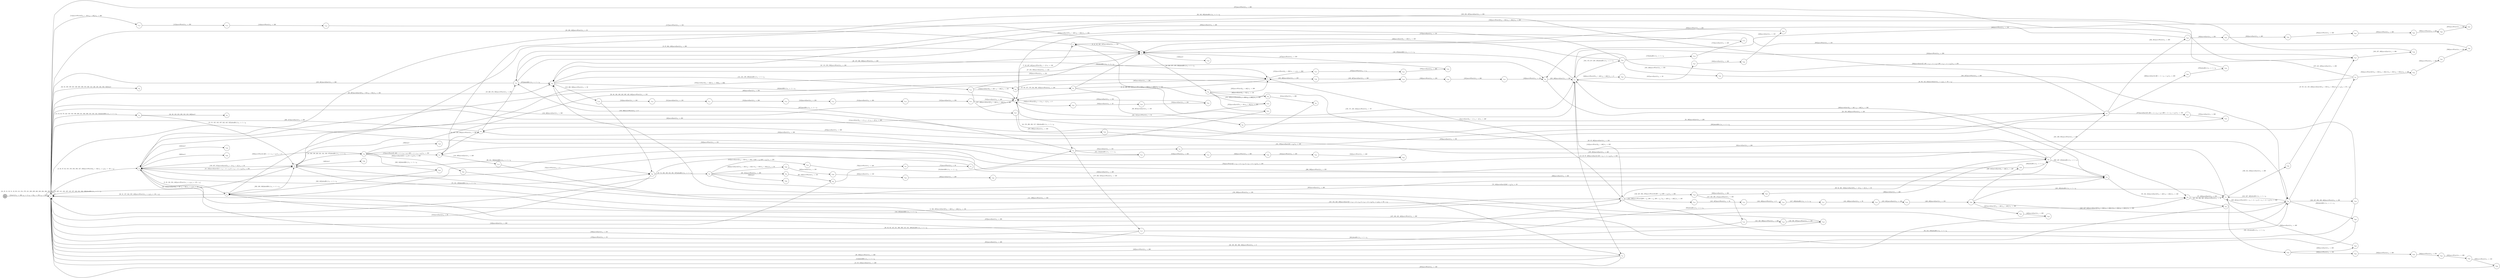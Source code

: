 digraph EFSM{
  graph [rankdir="LR", fontname="Latin Modern Math"];
  node [color="black", fillcolor="white", shape="circle", style="filled", fontname="Latin Modern Math"];
  edge [fontname="Latin Modern Math"];

  s0[fillcolor="gray", label=<s<sub>0</sub>>];
  s1[label=<s<sub>1</sub>>];
  s2[label=<s<sub>2</sub>>];
  s3[label=<s<sub>3</sub>>];
  s4[label=<s<sub>4</sub>>];
  s5[label=<s<sub>5</sub>>];
  s6[label=<s<sub>6</sub>>];
  s7[label=<s<sub>7</sub>>];
  s8[label=<s<sub>8</sub>>];
  s9[label=<s<sub>9</sub>>];
  s11[label=<s<sub>11</sub>>];
  s12[label=<s<sub>12</sub>>];
  s14[label=<s<sub>14</sub>>];
  s16[label=<s<sub>16</sub>>];
  s17[label=<s<sub>17</sub>>];
  s18[label=<s<sub>18</sub>>];
  s19[label=<s<sub>19</sub>>];
  s26[label=<s<sub>26</sub>>];
  s27[label=<s<sub>27</sub>>];
  s28[label=<s<sub>28</sub>>];
  s29[label=<s<sub>29</sub>>];
  s32[label=<s<sub>32</sub>>];
  s39[label=<s<sub>39</sub>>];
  s44[label=<s<sub>44</sub>>];
  s45[label=<s<sub>45</sub>>];
  s46[label=<s<sub>46</sub>>];
  s47[label=<s<sub>47</sub>>];
  s56[label=<s<sub>56</sub>>];
  s57[label=<s<sub>57</sub>>];
  s59[label=<s<sub>59</sub>>];
  s60[label=<s<sub>60</sub>>];
  s61[label=<s<sub>61</sub>>];
  s64[label=<s<sub>64</sub>>];
  s66[label=<s<sub>66</sub>>];
  s67[label=<s<sub>67</sub>>];
  s68[label=<s<sub>68</sub>>];
  s69[label=<s<sub>69</sub>>];
  s70[label=<s<sub>70</sub>>];
  s71[label=<s<sub>71</sub>>];
  s75[label=<s<sub>75</sub>>];
  s77[label=<s<sub>77</sub>>];
  s90[label=<s<sub>90</sub>>];
  s91[label=<s<sub>91</sub>>];
  s106[label=<s<sub>106</sub>>];
  s107[label=<s<sub>107</sub>>];
  s108[label=<s<sub>108</sub>>];
  s110[label=<s<sub>110</sub>>];
  s114[label=<s<sub>114</sub>>];
  s115[label=<s<sub>115</sub>>];
  s116[label=<s<sub>116</sub>>];
  s119[label=<s<sub>119</sub>>];
  s126[label=<s<sub>126</sub>>];
  s140[label=<s<sub>140</sub>>];
  s146[label=<s<sub>146</sub>>];
  s147[label=<s<sub>147</sub>>];
  s148[label=<s<sub>148</sub>>];
  s149[label=<s<sub>149</sub>>];
  s151[label=<s<sub>151</sub>>];
  s163[label=<s<sub>163</sub>>];
  s164[label=<s<sub>164</sub>>];
  s165[label=<s<sub>165</sub>>];
  s173[label=<s<sub>173</sub>>];
  s174[label=<s<sub>174</sub>>];
  s177[label=<s<sub>177</sub>>];
  s188[label=<s<sub>188</sub>>];
  s189[label=<s<sub>189</sub>>];
  s190[label=<s<sub>190</sub>>];
  s191[label=<s<sub>191</sub>>];
  s199[label=<s<sub>199</sub>>];
  s200[label=<s<sub>200</sub>>];
  s204[label=<s<sub>204</sub>>];
  s228[label=<s<sub>228</sub>>];
  s229[label=<s<sub>229</sub>>];
  s232[label=<s<sub>232</sub>>];
  s246[label=<s<sub>246</sub>>];
  s247[label=<s<sub>247</sub>>];
  s248[label=<s<sub>248</sub>>];
  s249[label=<s<sub>249</sub>>];
  s272[label=<s<sub>272</sub>>];
  s277[label=<s<sub>277</sub>>];
  s278[label=<s<sub>278</sub>>];
  s282[label=<s<sub>282</sub>>];
  s283[label=<s<sub>283</sub>>];
  s284[label=<s<sub>284</sub>>];
  s285[label=<s<sub>285</sub>>];
  s286[label=<s<sub>286</sub>>];
  s287[label=<s<sub>287</sub>>];
  s313[label=<s<sub>313</sub>>];
  s315[label=<s<sub>315</sub>>];
  s322[label=<s<sub>322</sub>>];
  s326[label=<s<sub>326</sub>>];
  s328[label=<s<sub>328</sub>>];
  s329[label=<s<sub>329</sub>>];
  s332[label=<s<sub>332</sub>>];
  s333[label=<s<sub>333</sub>>];
  s334[label=<s<sub>334</sub>>];
  s335[label=<s<sub>335</sub>>];
  s336[label=<s<sub>336</sub>>];
  s369[label=<s<sub>369</sub>>];
  s370[label=<s<sub>370</sub>>];
  s377[label=<s<sub>377</sub>>];
  s378[label=<s<sub>378</sub>>];
  s389[label=<s<sub>389</sub>>];
  s402[label=<s<sub>402</sub>>];
  s403[label=<s<sub>403</sub>>];
  s404[label=<s<sub>404</sub>>];
  s405[label=<s<sub>405</sub>>];
  s414[label=<s<sub>414</sub>>];
  s415[label=<s<sub>415</sub>>];
  s416[label=<s<sub>416</sub>>];
  s417[label=<s<sub>417</sub>>];
  s418[label=<s<sub>418</sub>>];
  s419[label=<s<sub>419</sub>>];
  s421[label=<s<sub>421</sub>>];
  s422[label=<s<sub>422</sub>>];
  s446[label=<s<sub>446</sub>>];
  s474[label=<s<sub>474</sub>>];
  s475[label=<s<sub>475</sub>>];
  s476[label=<s<sub>476</sub>>];
  s479[label=<s<sub>479</sub>>];
  s504[label=<s<sub>504</sub>>];
  s505[label=<s<sub>505</sub>>];
  s506[label=<s<sub>506</sub>>];
  s510[label=<s<sub>510</sub>>];
  s511[label=<s<sub>511</sub>>];
  s512[label=<s<sub>512</sub>>];
  s513[label=<s<sub>513</sub>>];
  s514[label=<s<sub>514</sub>>];
  s515[label=<s<sub>515</sub>>];
  s519[label=<s<sub>519</sub>>];
  s520[label=<s<sub>520</sub>>];
  s521[label=<s<sub>521</sub>>];
  s522[label=<s<sub>522</sub>>];
  s528[label=<s<sub>528</sub>>];
  s532[label=<s<sub>532</sub>>];
  s533[label=<s<sub>533</sub>>];
  s534[label=<s<sub>534</sub>>];

  s0->s1[label=<<i> [1]start:2/o<sub>1</sub> := 200, o<sub>2</sub> := 3, o<sub>3</sub> := 0&#91;r<sub>3</sub> := 150, r<sub>2</sub> := 250&#93;</i>>];
  s4->s5[label=<<i> [5]moveEast:0&#91;r<sub>3</sub> &gt; -2, r<sub>3</sub> &gt; -2&#93;/o<sub>1</sub> := 200</i>>];
  s9->s2[label=<<i> [10, 128]moveEast:0&#91;!(2 &times; r<sub>3</sub> &gt; -4 + r<sub>2</sub>&or;2 &times; r<sub>3</sub> &gt; -4 + r<sub>2</sub>)&#93;/o<sub>1</sub> := 250</i>>];
  s2->s11[label=<<i> [11]moveEast:0&#91;r<sub>3</sub> &gt; -2, r<sub>3</sub> &gt; -2, r<sub>3</sub> &gt; -2&#93;/o<sub>1</sub> := 300</i>>];
  s16->s17[label=<<i> [17]moveWest:0&#91;!(-406 &gt; -1 &times; r<sub>2</sub> + r<sub>3</sub>&or;-406 &gt; -1 &times; r<sub>2</sub> + r<sub>3</sub>)&#93;/o<sub>1</sub> := 350</i>>];
  s1->s26[label=<<i> [26, 267]moveEast:0&#91;!(r<sub>3</sub> &gt; 50&or;r<sub>3</sub> &gt; 50)&#93;/o<sub>1</sub> := 100</i>>];
  s26->s6[label=<<i> [43]shieldHit:1/o<sub>1</sub> := -1 + i<sub>0</sub></i>>];
  s44->s45[label=<<i> [45]moveEast:0/o<sub>1</sub> := 150</i>>];
  s45->s46[label=<<i> [46]moveEast:0/o<sub>1</sub> := 200</i>>];
  s12->s1[label=<<i> [13, 50, 410]moveEast:0/o<sub>1</sub> := 400</i>>];
  s57->s8[label=<<i> [58]shieldHit:1/o<sub>1</sub> := -1 + i<sub>0</sub></i>>];
  s59->s60[label=<<i> [60]moveEast:0&#91;r<sub>3</sub> &gt; 50&#93;/o<sub>1</sub> := 150</i>>];
  s60->s61[label=<<i> [61]moveEast:0/o<sub>1</sub> := 200</i>>];
  s61->s1[label=<<i> [62]moveEast:0/o<sub>1</sub> := 250</i>>];
  s1->s9[label=<<i> [65, 124]moveEast:0&#91;r<sub>3</sub> &gt; 50, r<sub>3</sub> &gt; 50&#93;/o<sub>1</sub> := r<sub>2</sub>&#91;r<sub>2</sub> := 50 + r<sub>2</sub>&#93;</i>>];
  s67->s68[label=<<i> [68, 131]moveWest:0/o<sub>1</sub> := 200</i>>];
  s68->s69[label=<<i> [69, 132]moveWest:0/o<sub>1</sub> := 150</i>>];
  s69->s70[label=<<i> [70]moveWest:0/o<sub>1</sub> := 100</i>>];
  s70->s71[label=<<i> [71]moveWest:0/o<sub>1</sub> := 50</i>>];
  s71->s2[label=<<i> [72]moveWest:0/o<sub>1</sub> := 0</i>>];
  s2->s66[label=<<i> [73, 101, 129]shieldHit:1/o<sub>1</sub> := -1 + i<sub>0</sub></i>>];
  s67->s75[label=<<i> [75, 103]moveEast:0&#91;349 &gt; r<sub>2</sub>&#93;/o<sub>1</sub> := 50</i>>];
  s28->s77[label=<<i> [77, 105]moveEast:0/o<sub>1</sub> := 150</i>>];
  s77->s1[label=<<i> [78]moveWest:0&#91;2 &times; r<sub>3</sub> &gt; -4 + r<sub>2</sub>, 2 &times; r<sub>3</sub> &gt; -4 + r<sub>2</sub>&#93;/o<sub>1</sub> := 100</i>>];
  s39->s7[label=<<i> [40, 85, 362]moveEast:0/o<sub>1</sub> := 100</i>>];
  s57->s90[label=<<i> [90, 367]moveEast:0/o<sub>1</sub> := 150</i>>];
  s90->s91[label=<<i> [91, 368]moveEast:0/o<sub>1</sub> := 200</i>>];
  s4->s46[label=<<i> [94, 212, 459]alienHit:1/o<sub>1</sub> := 1 + i<sub>0</sub></i>>];
  s46->s47[label=<<i> [47, 95, 141, 185, 223]moveEast:0&#91;!(r<sub>2</sub> &gt; 352&or;r<sub>2</sub> &gt; 352)&#93;/o<sub>1</sub> := r<sub>2</sub>&#91;r<sub>2</sub> := 50 + r<sub>2</sub>&#93;</i>>];
  s11->s12[label=<<i> [12, 49, 97, 409]moveEast:0&#91;-198 &gt; r<sub>3</sub> + -1 &times; r<sub>2</sub>&#93;/o<sub>1</sub> := 350</i>>];
  s12->s1[label=<<i> [98, 500]moveWest:0/o<sub>1</sub> := 300</i>>];
  s17->s110[label=<<i> [110, 498]moveEast:0/o<sub>1</sub> := 400</i>>];
  s110->s12[label=<<i> [111, 499]moveWest:0/o<sub>1</sub> := 350</i>>];
  s12->s1[label=<<i> [112]shieldHit:1/o<sub>1</sub> := -1 + i<sub>0</sub></i>>];
  s1->s114[label=<<i> [114]moveWest:0&#91;!(r<sub>3</sub> &gt; -50&or;r<sub>3</sub> &gt; -50)&#93;/o<sub>1</sub> := 300</i>>];
  s114->s115[label=<<i> [115]moveWest:0/o<sub>1</sub> := 250</i>>];
  s115->s116[label=<<i> [116]moveWest:0/o<sub>1</sub> := 200</i>>];
  s116->s8[label=<<i> [117]moveWest:0/o<sub>1</sub> := 150</i>>];
  s119->s66[label=<<i> [120, 400]moveWest:0/o<sub>1</sub> := 0</i>>];
  s66->s1[label=<<i> [121]moveEast:0/o<sub>1</sub> := 50</i>>];
  s69->s1[label=<<i> [133]moveEast:0/o<sub>1</sub> := 200</i>>];
  s57->s11[label=<<i> [138, 171, 245, 434]moveWest:0/o<sub>1</sub> := 50</i>>];
  s8->s140[label=<<i> [140]lose:0</i>>];
  s11->s4[label=<<i> [143]moveWest:0&#91;r<sub>2</sub> &gt; 446&#93;/o<sub>1</sub> := 350</i>>];
  s4->s2[label=<<i> [144, 325]shieldHit:1/o<sub>1</sub> := -1 + i<sub>0</sub></i>>];
  s149->s26[label=<<i> [150, 398]moveWest:0/o<sub>1</sub> := 100</i>>];
  s151->s6[label=<<i> [152]moveEast:0&#91;r<sub>2</sub> &gt; 446, r<sub>2</sub> &gt; 446&#93;/o<sub>1</sub> := 150</i>>];
  s6->s1[label=<<i> [153, 308]moveEast:0/o<sub>1</sub> := 200</i>>];
  s1->s2[label=<<i> [2, 34, 37, 82, 155, 158, 353, 356, 447, 450]moveWest:0&#91;r<sub>3</sub> &gt; -50&#93;/o<sub>1</sub> := r<sub>3</sub>&#91;r<sub>3</sub> := -50 + r<sub>3</sub>&#93;</i>>];
  s16->s91[label=<<i> [161, 376]moveEast:0&#91;0 &gt; r<sub>3</sub>&#93;/o<sub>1</sub> := 100</i>>];
  s91->s2[label=<<i> [92, 162, 392]alienHit:1/o<sub>1</sub> := 1 + i<sub>0</sub></i>>];
  s2->s163[label=<<i> [163]win:0</i>>];
  s164->s165[label=<<i> [165, 226]moveWest:0/o<sub>1</sub> := 350</i>>];
  s165->s46[label=<<i> [166, 227]moveWest:0/o<sub>1</sub> := 300</i>>];
  s46->s126[label=<<i> [126, 167, 294, 430, 462]moveWest:0/o<sub>1</sub> := 250</i>>];
  s126->s9[label=<<i> [127, 168, 431, 463]moveWest:0/o<sub>1</sub> := 200</i>>];
  s164->s173[label=<<i> [173]alienHit:1/o<sub>1</sub> := 1 + i<sub>0</sub></i>>];
  s173->s174[label=<<i> [174]moveEast:0/o<sub>1</sub> := 100</i>>];
  s174->s6[label=<<i> [175]moveEast:0/o<sub>1</sub> := 150</i>>];
  s177->s1[label=<<i> [178]moveWest:0/o<sub>1</sub> := 50</i>>];
  s9->s46[label=<<i> [125, 184, 222, 439]moveEast:0&#91;2 &times; r<sub>3</sub> &gt; -4 + r<sub>2</sub>, 2 &times; r<sub>3</sub> &gt; -4 + r<sub>2</sub>&#93;/o<sub>1</sub> := r<sub>2</sub>&#91;r<sub>2</sub> := 50 + r<sub>2</sub>&#93;</i>>];
  s47->s19[label=<<i> [186]moveWest:0&#91;!(r<sub>2</sub> &gt; 352&or;r<sub>2</sub> &gt; 352)&#93;/o<sub>1</sub> := 250</i>>];
  s19->s5[label=<<i> [20, 187, 306, 380]moveWest:0/o<sub>1</sub> := 200</i>>];
  s5->s188[label=<<i> [188, 466]moveEast:0/o<sub>1</sub> := 250</i>>];
  s188->s189[label=<<i> [189, 467]moveEast:0/o<sub>1</sub> := 300</i>>];
  s189->s190[label=<<i> [190]moveWest:0/o<sub>1</sub> := 250</i>>];
  s190->s191[label=<<i> [191]moveWest:0/o<sub>1</sub> := 200</i>>];
  s191->s27[label=<<i> [192]moveWest:0/o<sub>1</sub> := 150</i>>];
  s27->s28[label=<<i> [28, 193, 289]moveWest:0/o<sub>1</sub> := 100</i>>];
  s16->s199[label=<<i> [199]win:0</i>>];
  s46->s200[label=<<i> [200]shieldHit:1/o<sub>1</sub> := -1 + i<sub>0</sub></i>>];
  s200->s3[label=<<i> [201]alienHit:1/o<sub>1</sub> := 1 + i<sub>0</sub></i>>];
  s3->s9[label=<<i> [202, 320, 340]shieldHit:1/o<sub>1</sub> := -1 + i<sub>0</sub></i>>];
  s16->s204[label=<<i> [204]moveEast:0&#91;!(0 &gt; r<sub>3</sub>&or;0 &gt; r<sub>3</sub>)&#93;/o<sub>1</sub> := 350</i>>];
  s204->s75[label=<<i> [205]moveEast:0/o<sub>1</sub> := 400</i>>];
  s75->s17[label=<<i> [206, 303]moveWest:0/o<sub>1</sub> := 350</i>>];
  s18->s1[label=<<i> [208, 317]moveEast:0/o<sub>1</sub> := 350</i>>];
  s77->s106[label=<<i> [106, 214, 494]moveEast:0/o<sub>1</sub> := 200</i>>];
  s106->s107[label=<<i> [107, 215, 495]moveEast:0/o<sub>1</sub> := 250</i>>];
  s107->s11[label=<<i> [216]moveWest:0/o<sub>1</sub> := 200</i>>];
  s164->s19[label=<<i> [218]moveEast:0&#91;!(r<sub>2</sub> &gt; 446&or;r<sub>2</sub> &gt; 446)&#93;/o<sub>1</sub> := 250</i>>];
  s19->s1[label=<<i> [219, 261]moveEast:0/o<sub>1</sub> := 300</i>>];
  s47->s11[label=<<i> [48, 96, 142, 224]moveEast:0/o<sub>1</sub> := r<sub>2</sub>&#91;r<sub>2</sub> := 50 + r<sub>2</sub>&#93;</i>>];
  s228->s229[label=<<i> [229, 441]moveEast:0&#91;r<sub>2</sub> &gt; 446&#93;/o<sub>1</sub> := 400</i>>];
  s229->s39[label=<<i> [230]alienHit:1/o<sub>1</sub> := 1 + i<sub>0</sub></i>>];
  s91->s232[label=<<i> [232, 281]moveWest:0/o<sub>1</sub> := 300</i>>];
  s232->s8[label=<<i> [233]moveWest:0/o<sub>1</sub> := 250</i>>];
  s59->s5[label=<<i> [235]moveWest:0&#91;r<sub>2</sub> &gt; 446&#93;/o<sub>1</sub> := 200</i>>];
  s6->s7[label=<<i> [7, 22, 237, 481]moveWest:0&#91;r<sub>3</sub> &gt; -1&#93;/o<sub>1</sub> := 100</i>>];
  s7->s1[label=<<i> [23, 238, 482]moveWest:0/o<sub>1</sub> := 50</i>>];
  s11->s246[label=<<i> [246]moveWest:0&#91;!(r<sub>2</sub> &gt; 446&or;r<sub>2</sub> &gt; 446)&#93;/o<sub>1</sub> := 0</i>>];
  s246->s247[label=<<i> [247]moveEast:0/o<sub>1</sub> := 50</i>>];
  s247->s248[label=<<i> [248]moveEast:0/o<sub>1</sub> := 100</i>>];
  s248->s249[label=<<i> [249]moveEast:0/o<sub>1</sub> := 150</i>>];
  s249->s26[label=<<i> [250]moveEast:0/o<sub>1</sub> := 200</i>>];
  s151->s8[label=<<i> [252]moveWest:0/o<sub>1</sub> := 150</i>>];
  s8->s26[label=<<i> [42, 118, 253, 508]moveWest:0/o<sub>1</sub> := 100</i>>];
  s11->s107[label=<<i> [256]moveEast:0&#91;!(-198 &gt; r<sub>3</sub> + -1 &times; r<sub>2</sub>&or;-198 &gt; r<sub>3</sub> + -1 &times; r<sub>2</sub>)&#93;/o<sub>1</sub> := 250</i>>];
  s108->s17[label=<<i> [109, 258, 497]moveEast:0/o<sub>1</sub> := 350</i>>];
  s17->s18[label=<<i> [18, 207, 259, 304]moveWest:0/o<sub>1</sub> := 300</i>>];
  s26->s27[label=<<i> [27, 254, 268]moveEast:0/o<sub>1</sub> := 150</i>>];
  s27->s11[label=<<i> [255, 269]moveEast:0/o<sub>1</sub> := 200</i>>];
  s11->s8[label=<<i> [139, 270]shieldHit:1/o<sub>1</sub> := -1 + i<sub>0</sub></i>>];
  s8->s59[label=<<i> [59, 234, 271, 478, 529]alienHit:1/o<sub>1</sub> := 1 + i<sub>0</sub></i>>];
  s59->s272[label=<<i> [272]moveEast:0&#91;!(r<sub>3</sub> &gt; 50&or;r<sub>3</sub> &gt; 50)&#93;/o<sub>1</sub> := 250</i>>];
  s272->s18[label=<<i> [273]moveEast:0/o<sub>1</sub> := 300</i>>];
  s19->s26[label=<<i> [275]shieldHit:1/o<sub>1</sub> := -1 + i<sub>0</sub></i>>];
  s26->s151[label=<<i> [151, 251, 276, 298]alienHit:1/o<sub>1</sub> := 1 + i<sub>0</sub></i>>];
  s151->s277[label=<<i> [277, 299]moveEast:0&#91;!(r<sub>2</sub> &gt; 446&or;r<sub>2</sub> &gt; 446)&#93;/o<sub>1</sub> := 300</i>>];
  s277->s278[label=<<i> [278, 300]moveEast:0/o<sub>1</sub> := 350</i>>];
  s278->s39[label=<<i> [279, 301]moveEast:0/o<sub>1</sub> := 400</i>>];
  s39->s91[label=<<i> [231, 280, 391]moveWest:0/o<sub>1</sub> := 350</i>>];
  s232->s282[label=<<i> [282]moveEast:0/o<sub>1</sub> := 350</i>>];
  s282->s283[label=<<i> [283]moveEast:0/o<sub>1</sub> := 400</i>>];
  s283->s284[label=<<i> [284]moveWest:0/o<sub>1</sub> := 350</i>>];
  s284->s285[label=<<i> [285]moveWest:0/o<sub>1</sub> := 300</i>>];
  s285->s286[label=<<i> [286]moveWest:0/o<sub>1</sub> := 250</i>>];
  s286->s287[label=<<i> [287]moveWest:0/o<sub>1</sub> := 200</i>>];
  s287->s27[label=<<i> [288]moveWest:0/o<sub>1</sub> := 150</i>>];
  s126->s6[label=<<i> [295]shieldHit:1/o<sub>1</sub> := -1 + i<sub>0</sub></i>>];
  s44->s26[label=<<i> [297]shieldHit:1/o<sub>1</sub> := -1 + i<sub>0</sub></i>>];
  s18->s19[label=<<i> [19, 260, 274, 305]moveWest:0/o<sub>1</sub> := 250</i>>];
  s5->s6[label=<<i> [6, 21, 236, 307, 381]moveWest:0&#91;!(r<sub>3</sub> &gt; 250&or;r<sub>3</sub> &gt; 250)&#93;/o<sub>1</sub> := 150</i>>];
  s14->s64[label=<<i> [64, 80, 123, 210, 293, 310, 319, 346]lose:0</i>>];
  s9->s66[label=<<i> [66, 311, 526]shieldHit:1/o<sub>1</sub> := -1 + i<sub>0</sub></i>>];
  s67->s313[label=<<i> [313]moveEast:0&#91;!(r<sub>2</sub> &gt; 352&or;r<sub>2</sub> &gt; 352), !(349 &gt; r<sub>2</sub>&or;349 &gt; r<sub>2</sub>)&#93;/o<sub>1</sub> := 250</i>>];
  s313->s44[label=<<i> [314]shieldHit:1/o<sub>1</sub> := -1 + i<sub>0</sub></i>>];
  s44->s315[label=<<i> [315, 518]alienHit:1/o<sub>1</sub> := 1 + i<sub>0</sub></i>>];
  s315->s18[label=<<i> [316]moveEast:0/o<sub>1</sub> := 300</i>>];
  s16->s322[label=<<i> [322, 342]shieldHit:1/o<sub>1</sub> := -1 + i<sub>0</sub></i>>];
  s322->s3[label=<<i> [323, 343]alienHit:1/o<sub>1</sub> := 1 + i<sub>0</sub></i>>];
  s2->s326[label=<<i> [326]lose:0</i>>];
  s77->s328[label=<<i> [328, 331]alienHit:1/o<sub>1</sub> := 1 + i<sub>0</sub></i>>];
  s328->s329[label=<<i> [329]moveEast:0/o<sub>1</sub> := 350</i>>];
  s329->s77[label=<<i> [330]moveEast:0/o<sub>1</sub> := 400</i>>];
  s328->s332[label=<<i> [332]moveWest:0/o<sub>1</sub> := 350</i>>];
  s332->s333[label=<<i> [333]moveWest:0/o<sub>1</sub> := 300</i>>];
  s333->s334[label=<<i> [334]moveWest:0/o<sub>1</sub> := 250</i>>];
  s334->s335[label=<<i> [335]moveWest:0/o<sub>1</sub> := 200</i>>];
  s335->s336[label=<<i> [336]moveWest:0/o<sub>1</sub> := 150</i>>];
  s336->s1[label=<<i> [337]moveWest:0/o<sub>1</sub> := 100</i>>];
  s3->s1[label=<<i> [36, 81, 157, 344, 355, 449]moveWest:0/o<sub>1</sub> := r<sub>3</sub>&#91;r<sub>3</sub> := -50 + r<sub>3</sub>&#93;</i>>];
  s147->s148[label=<<i> [148, 349, 396]moveWest:0/o<sub>1</sub> := 200</i>>];
  s148->s149[label=<<i> [149, 350, 397]moveWest:0/o<sub>1</sub> := 150</i>>];
  s149->s1[label=<<i> [351]moveEast:0/o<sub>1</sub> := 200</i>>];
  s2->s3[label=<<i> [3, 35, 156, 354, 448]moveWest:0/o<sub>1</sub> := r<sub>3</sub>&#91;r<sub>3</sub> := -50 + r<sub>3</sub>&#93;</i>>];
  s9->s16[label=<<i> [16, 160, 198, 203, 321, 341, 358, 375]alienHit:1/o<sub>1</sub> := 1 + i<sub>0</sub></i>>];
  s16->s2[label=<<i> [359]moveWest:0&#91;-406 &gt; -1 &times; r<sub>2</sub> + r<sub>3</sub>&#93;/o<sub>1</sub> := 0</i>>];
  s7->s8[label=<<i> [8, 41, 86, 363, 437]moveEast:0/o<sub>1</sub> := 150</i>>];
  s8->s9[label=<<i> [9, 87, 364, 438]moveEast:0/o<sub>1</sub> := 200</i>>];
  s9->s56[label=<<i> [56, 88, 136, 169, 243, 365, 432, 464]moveWest:0/o<sub>1</sub> := 150</i>>];
  s56->s57[label=<<i> [57, 89, 137, 170, 244, 366, 433]moveWest:0/o<sub>1</sub> := 100</i>>];
  s91->s369[label=<<i> [369]moveEast:0&#91;-406 &gt; -1 &times; r<sub>2</sub> + r<sub>3</sub>&#93;/o<sub>1</sub> := 250</i>>];
  s369->s370[label=<<i> [370]alienHit:1/o<sub>1</sub> := 1 + i<sub>0</sub></i>>];
  s370->s1[label=<<i> [371]moveWest:0/o<sub>1</sub> := 200</i>>];
  s2->s9[label=<<i> [159, 357, 374]moveEast:0&#91;!(r<sub>3</sub> &gt; -2&or;r<sub>3</sub> &gt; -2)&#93;/o<sub>1</sub> := 50</i>>];
  s91->s377[label=<<i> [377]moveEast:0&#91;!(-406 &gt; -1 &times; r<sub>2</sub> + r<sub>3</sub>&or;-406 &gt; -1 &times; r<sub>2</sub> + r<sub>3</sub>)&#93;/o<sub>1</sub> := 150</i>>];
  s377->s378[label=<<i> [378]moveEast:0/o<sub>1</sub> := 200</i>>];
  s378->s19[label=<<i> [379]moveEast:0/o<sub>1</sub> := 250</i>>];
  s44->s177[label=<<i> [177, 383, 537]moveWest:0/o<sub>1</sub> := 100</i>>];
  s177->s28[label=<<i> [384]alienHit:1/o<sub>1</sub> := 1 + i<sub>0</sub></i>>];
  s28->s29[label=<<i> [29, 194, 290, 385, 455]moveWest:0/o<sub>1</sub> := 50</i>>];
  s29->s1[label=<<i> [30, 195, 291, 386, 456]moveWest:0/o<sub>1</sub> := 0</i>>];
  s146->s389[label=<<i> [389]moveEast:0/o<sub>1</sub> := 350</i>>];
  s389->s39[label=<<i> [390]moveEast:0/o<sub>1</sub> := 400</i>>];
  s2->s4[label=<<i> [38, 83, 93, 145, 211, 360, 393, 413, 451, 469]alienHit:1/o<sub>1</sub> := 1 + i<sub>0</sub></i>>];
  s4->s146[label=<<i> [146, 347, 394, 470]moveWest:0&#91;!(299 &gt; r<sub>2</sub>&or;299 &gt; r<sub>2</sub>)&#93;/o<sub>1</sub> := 300</i>>];
  s146->s147[label=<<i> [147, 348, 395, 471]moveWest:0/o<sub>1</sub> := 250</i>>];
  s67->s402[label=<<i> [402]moveEast:0&#91;!(!(r<sub>2</sub> &gt; 352&or;r<sub>2</sub> &gt; 352)&or;!(r<sub>2</sub> &gt; 352&or;r<sub>2</sub> &gt; 352))&#93;/o<sub>1</sub> := 50</i>>];
  s402->s403[label=<<i> [403]moveEast:0/o<sub>1</sub> := 100</i>>];
  s403->s404[label=<<i> [404]moveEast:0/o<sub>1</sub> := 150</i>>];
  s404->s405[label=<<i> [405]moveEast:0/o<sub>1</sub> := 200</i>>];
  s405->s39[label=<<i> [406]moveEast:0/o<sub>1</sub> := 250</i>>];
  s75->s11[label=<<i> [408]moveEast:0&#91;r<sub>2</sub> &gt; 446, r<sub>2</sub> &gt; 446&#93;/o<sub>1</sub> := 300</i>>];
  s4->s414[label=<<i> [414, 486]moveWest:0&#91;299 &gt; r<sub>2</sub>, 299 &gt; r<sub>2</sub>, 299 &gt; r<sub>2</sub>, !(r<sub>2</sub> &gt; 446&or;r<sub>2</sub> &gt; 446)&#93;/o<sub>1</sub> := 100</i>>];
  s414->s415[label=<<i> [415, 487]moveWest:0/o<sub>1</sub> := 50</i>>];
  s415->s416[label=<<i> [416, 488]moveWest:0/o<sub>1</sub> := 0</i>>];
  s416->s417[label=<<i> [417, 489]alienHit:1/o<sub>1</sub> := 1 + i<sub>0</sub></i>>];
  s417->s418[label=<<i> [418, 490]moveEast:0/o<sub>1</sub> := 50</i>>];
  s418->s419[label=<<i> [419, 491]moveEast:0/o<sub>1</sub> := 100</i>>];
  s419->s228[label=<<i> [420, 492]moveEast:0/o<sub>1</sub> := 150</i>>];
  s228->s421[label=<<i> [421]moveEast:0&#91;!(r<sub>2</sub> &gt; 446&or;r<sub>2</sub> &gt; 446)&#93;/o<sub>1</sub> := 200</i>>];
  s421->s422[label=<<i> [422]moveEast:0/o<sub>1</sub> := 250</i>>];
  s422->s1[label=<<i> [423]moveWest:0/o<sub>1</sub> := 200</i>>];
  s46->s228[label=<<i> [228, 427, 440]moveEast:0&#91;!(!(r<sub>2</sub> &gt; 352&or;r<sub>2</sub> &gt; 352)&or;!(r<sub>2</sub> &gt; 352&or;r<sub>2</sub> &gt; 352))&#93;/o<sub>1</sub> := 350</i>>];
  s228->s77[label=<<i> [428, 493]alienHit:1/o<sub>1</sub> := 1 + i<sub>0</sub></i>>];
  s77->s46[label=<<i> [429, 461]moveWest:0&#91;!(2 &times; r<sub>3</sub> &gt; -4 + r<sub>2</sub>&or;2 &times; r<sub>3</sub> &gt; -4 + r<sub>2</sub>)&#93;/o<sub>1</sub> := 300</i>>];
  s11->s164[label=<<i> [164, 172, 217, 225, 435]alienHit:1/o<sub>1</sub> := 1 + i<sub>0</sub></i>>];
  s164->s7[label=<<i> [436]moveEast:0&#91;r<sub>2</sub> &gt; 446&#93;/o<sub>1</sub> := 100</i>>];
  s229->s1[label=<<i> [442]moveEast:0/o<sub>1</sub> := 400</i>>];
  s1->s14[label=<<i> [14, 54, 63, 79, 122, 134, 182, 196, 209, 241, 292, 309, 318, 345, 444, 524]shieldHit:1/o<sub>1</sub> := -1 + i<sub>0</sub></i>>];
  s14->s9[label=<<i> [15, 55, 135, 183, 197, 242, 445, 525]alienHit:1/o<sub>1</sub> := 1 + i<sub>0</sub></i>>];
  s9->s446[label=<<i> [446]win:0</i>>];
  s4->s39[label=<<i> [39, 84, 361, 452]moveEast:0&#91;!(r<sub>3</sub> &gt; -2&or;r<sub>3</sub> &gt; -2)&#93;/o<sub>1</sub> := 50</i>>];
  s39->s75[label=<<i> [302, 407, 453]alienHit:1/o<sub>1</sub> := 1 + i<sub>0</sub></i>>];
  s75->s28[label=<<i> [76, 104, 454]moveEast:0&#91;!(r<sub>2</sub> &gt; 446&or;r<sub>2</sub> &gt; 446)&#93;/o<sub>1</sub> := 100</i>>];
  s46->s77[label=<<i> [213, 327, 460]alienHit:1/o<sub>1</sub> := 1 + i<sub>0</sub></i>>];
  s56->s5[label=<<i> [465]moveEast:0/o<sub>1</sub> := 200</i>>];
  s189->s2[label=<<i> [468]moveEast:0/o<sub>1</sub> := 350</i>>];
  s147->s3[label=<<i> [472]moveEast:0/o<sub>1</sub> := 300</i>>];
  s3->s5[label=<<i> [473]moveEast:0&#91;r<sub>2</sub> &gt; 446&#93;/o<sub>1</sub> := 350&#91;r<sub>3</sub> := 300&#93;</i>>];
  s5->s474[label=<<i> [474]moveWest:0&#91;r<sub>3</sub> &gt; 250&#93;/o<sub>1</sub> := r<sub>3</sub>&#91;r<sub>3</sub> := 250&#93;</i>>];
  s474->s475[label=<<i> [475]moveWest:0/o<sub>1</sub> := r<sub>3</sub></i>>];
  s475->s476[label=<<i> [476]moveEast:0/o<sub>1</sub> := 300</i>>];
  s476->s8[label=<<i> [477]moveWest:0/o<sub>1</sub> := 250</i>>];
  s59->s479[label=<<i> [479, 530]moveWest:0&#91;!(r<sub>2</sub> &gt; 446&or;r<sub>2</sub> &gt; 446)&#93;/o<sub>1</sub> := 100</i>>];
  s479->s6[label=<<i> [480, 531]moveWest:0/o<sub>1</sub> := 50</i>>];
  s3->s4[label=<<i> [4, 324, 485]moveEast:0&#91;!(r<sub>2</sub> &gt; 446&or;r<sub>2</sub> &gt; 446)&#93;/o<sub>1</sub> := 150</i>>];
  s107->s108[label=<<i> [108, 257, 496]moveEast:0/o<sub>1</sub> := 300</i>>];
  s1->s1[label=<<i> [24, 25, 31, 33, 51, 52, 99, 113, 154, 179, 181, 220, 239, 262, 263, 264, 266, 338, 352, 372, 387, 411, 424, 425, 443, 457, 483, 501, 502, 539]alienHit:1/o<sub>1</sub> := 1 + i<sub>0</sub></i>>];
  s1->s32[label=<<i> [32, 53, 100, 180, 221, 240, 265, 339, 373, 388, 412, 426, 458, 484, 503, 540]win:0</i>>];
  s47->s504[label=<<i> [504]moveWest:0&#91;!(!(r<sub>2</sub> &gt; 352&or;r<sub>2</sub> &gt; 352)&or;!(r<sub>2</sub> &gt; 352&or;r<sub>2</sub> &gt; 352))&#93;/o<sub>1</sub> := 300</i>>];
  s504->s505[label=<<i> [505]moveWest:0/o<sub>1</sub> := 250</i>>];
  s505->s506[label=<<i> [506]moveWest:0/o<sub>1</sub> := 200</i>>];
  s506->s8[label=<<i> [507]moveWest:0/o<sub>1</sub> := 150</i>>];
  s26->s119[label=<<i> [119, 399, 509]moveWest:0/o<sub>1</sub> := 50</i>>];
  s119->s510[label=<<i> [510]moveEast:0/o<sub>1</sub> := 100</i>>];
  s510->s511[label=<<i> [511]moveEast:0/o<sub>1</sub> := 150</i>>];
  s511->s512[label=<<i> [512]moveEast:0/o<sub>1</sub> := 200</i>>];
  s512->s513[label=<<i> [513]moveEast:0/o<sub>1</sub> := 250</i>>];
  s513->s514[label=<<i> [514]moveEast:0/o<sub>1</sub> := 300</i>>];
  s514->s515[label=<<i> [515]moveEast:0/o<sub>1</sub> := 350</i>>];
  s515->s6[label=<<i> [516]moveEast:0/o<sub>1</sub> := 400</i>>];
  s6->s44[label=<<i> [44, 176, 296, 382, 517, 536]alienHit:1/o<sub>1</sub> := 1 + i<sub>0</sub></i>>];
  s315->s519[label=<<i> [519]moveWest:0/o<sub>1</sub> := 350</i>>];
  s519->s520[label=<<i> [520]moveWest:0/o<sub>1</sub> := 300</i>>];
  s520->s521[label=<<i> [521]moveWest:0/o<sub>1</sub> := 250</i>>];
  s521->s522[label=<<i> [522]moveWest:0/o<sub>1</sub> := 200</i>>];
  s522->s1[label=<<i> [523]moveWest:0/o<sub>1</sub> := 150</i>>];
  s66->s67[label=<<i> [67, 74, 102, 130, 312, 401, 527]alienHit:1/o<sub>1</sub> := 1 + i<sub>0</sub></i>>];
  s67->s528[label=<<i> [528]win:0</i>>];
  s6->s532[label=<<i> [532]moveWest:0&#91;!(r<sub>3</sub> &gt; -1&or;r<sub>3</sub> &gt; -1)&#93;/o<sub>1</sub> := 0</i>>];
  s532->s533[label=<<i> [533]moveEast:0/o<sub>1</sub> := 50</i>>];
  s533->s534[label=<<i> [534]moveEast:0/o<sub>1</sub> := 100</i>>];
  s534->s6[label=<<i> [535]moveEast:0/o<sub>1</sub> := 150</i>>];
  s177->s1[label=<<i> [538]moveEast:0/o<sub>1</sub> := 150</i>>];
}